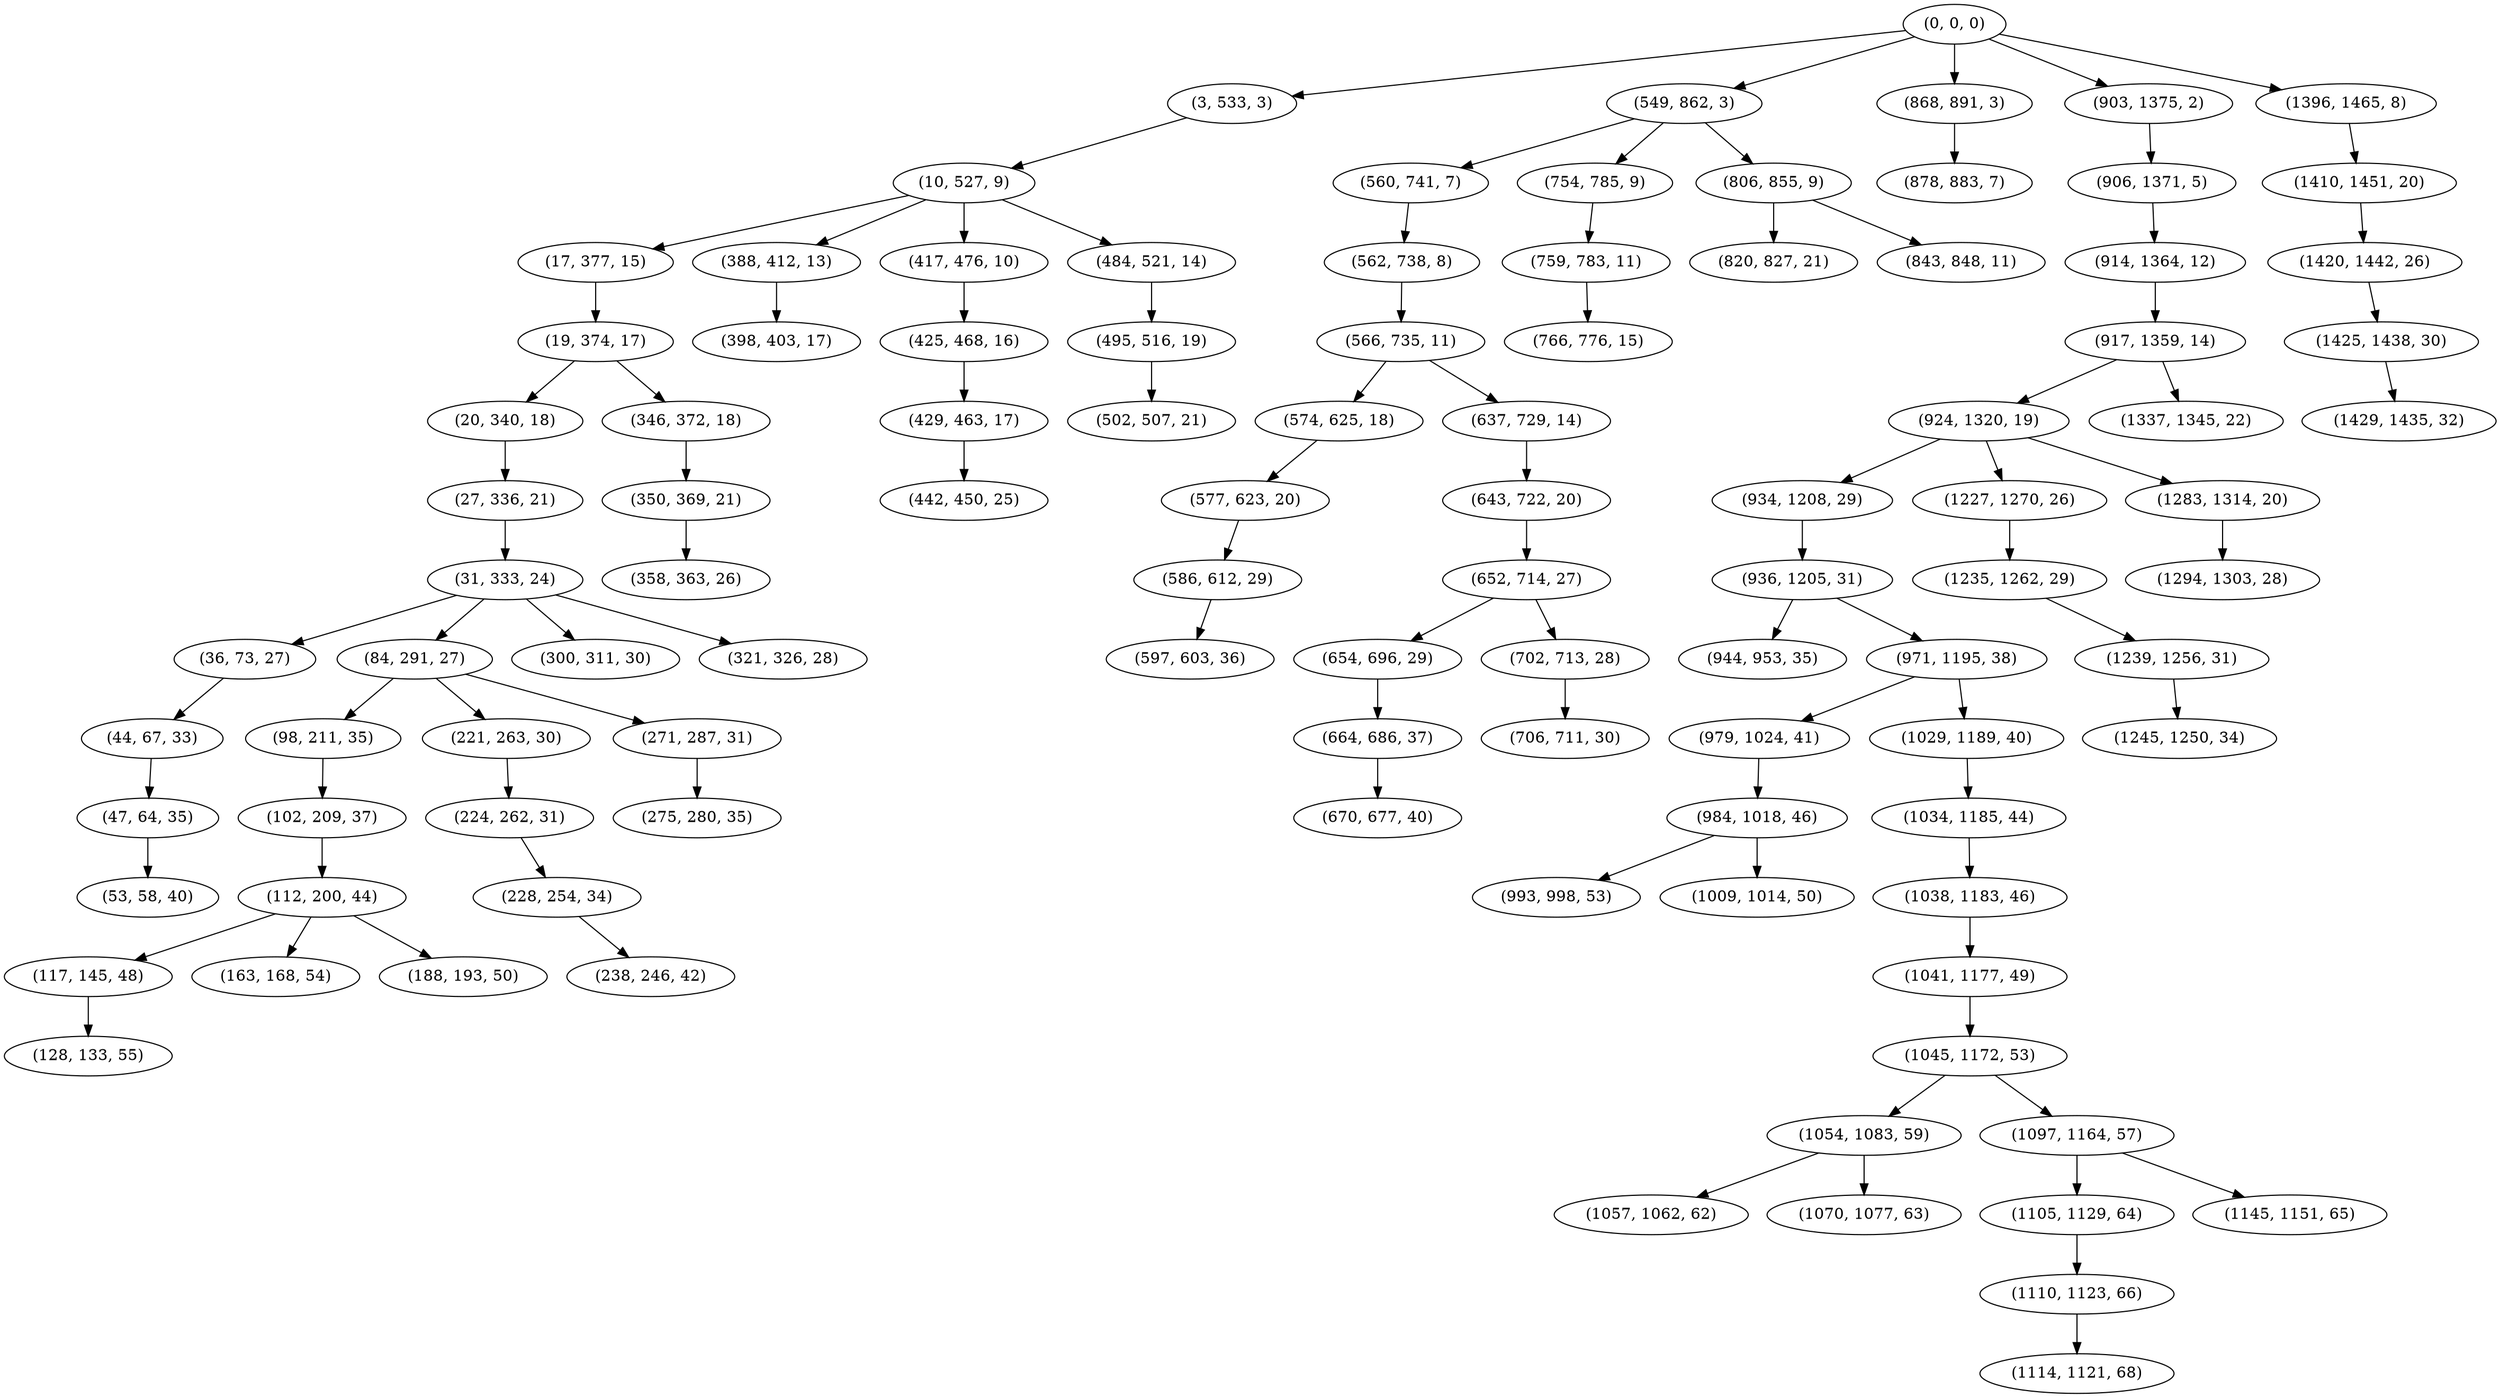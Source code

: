 digraph tree {
    "(0, 0, 0)";
    "(3, 533, 3)";
    "(10, 527, 9)";
    "(17, 377, 15)";
    "(19, 374, 17)";
    "(20, 340, 18)";
    "(27, 336, 21)";
    "(31, 333, 24)";
    "(36, 73, 27)";
    "(44, 67, 33)";
    "(47, 64, 35)";
    "(53, 58, 40)";
    "(84, 291, 27)";
    "(98, 211, 35)";
    "(102, 209, 37)";
    "(112, 200, 44)";
    "(117, 145, 48)";
    "(128, 133, 55)";
    "(163, 168, 54)";
    "(188, 193, 50)";
    "(221, 263, 30)";
    "(224, 262, 31)";
    "(228, 254, 34)";
    "(238, 246, 42)";
    "(271, 287, 31)";
    "(275, 280, 35)";
    "(300, 311, 30)";
    "(321, 326, 28)";
    "(346, 372, 18)";
    "(350, 369, 21)";
    "(358, 363, 26)";
    "(388, 412, 13)";
    "(398, 403, 17)";
    "(417, 476, 10)";
    "(425, 468, 16)";
    "(429, 463, 17)";
    "(442, 450, 25)";
    "(484, 521, 14)";
    "(495, 516, 19)";
    "(502, 507, 21)";
    "(549, 862, 3)";
    "(560, 741, 7)";
    "(562, 738, 8)";
    "(566, 735, 11)";
    "(574, 625, 18)";
    "(577, 623, 20)";
    "(586, 612, 29)";
    "(597, 603, 36)";
    "(637, 729, 14)";
    "(643, 722, 20)";
    "(652, 714, 27)";
    "(654, 696, 29)";
    "(664, 686, 37)";
    "(670, 677, 40)";
    "(702, 713, 28)";
    "(706, 711, 30)";
    "(754, 785, 9)";
    "(759, 783, 11)";
    "(766, 776, 15)";
    "(806, 855, 9)";
    "(820, 827, 21)";
    "(843, 848, 11)";
    "(868, 891, 3)";
    "(878, 883, 7)";
    "(903, 1375, 2)";
    "(906, 1371, 5)";
    "(914, 1364, 12)";
    "(917, 1359, 14)";
    "(924, 1320, 19)";
    "(934, 1208, 29)";
    "(936, 1205, 31)";
    "(944, 953, 35)";
    "(971, 1195, 38)";
    "(979, 1024, 41)";
    "(984, 1018, 46)";
    "(993, 998, 53)";
    "(1009, 1014, 50)";
    "(1029, 1189, 40)";
    "(1034, 1185, 44)";
    "(1038, 1183, 46)";
    "(1041, 1177, 49)";
    "(1045, 1172, 53)";
    "(1054, 1083, 59)";
    "(1057, 1062, 62)";
    "(1070, 1077, 63)";
    "(1097, 1164, 57)";
    "(1105, 1129, 64)";
    "(1110, 1123, 66)";
    "(1114, 1121, 68)";
    "(1145, 1151, 65)";
    "(1227, 1270, 26)";
    "(1235, 1262, 29)";
    "(1239, 1256, 31)";
    "(1245, 1250, 34)";
    "(1283, 1314, 20)";
    "(1294, 1303, 28)";
    "(1337, 1345, 22)";
    "(1396, 1465, 8)";
    "(1410, 1451, 20)";
    "(1420, 1442, 26)";
    "(1425, 1438, 30)";
    "(1429, 1435, 32)";
    "(0, 0, 0)" -> "(3, 533, 3)";
    "(0, 0, 0)" -> "(549, 862, 3)";
    "(0, 0, 0)" -> "(868, 891, 3)";
    "(0, 0, 0)" -> "(903, 1375, 2)";
    "(0, 0, 0)" -> "(1396, 1465, 8)";
    "(3, 533, 3)" -> "(10, 527, 9)";
    "(10, 527, 9)" -> "(17, 377, 15)";
    "(10, 527, 9)" -> "(388, 412, 13)";
    "(10, 527, 9)" -> "(417, 476, 10)";
    "(10, 527, 9)" -> "(484, 521, 14)";
    "(17, 377, 15)" -> "(19, 374, 17)";
    "(19, 374, 17)" -> "(20, 340, 18)";
    "(19, 374, 17)" -> "(346, 372, 18)";
    "(20, 340, 18)" -> "(27, 336, 21)";
    "(27, 336, 21)" -> "(31, 333, 24)";
    "(31, 333, 24)" -> "(36, 73, 27)";
    "(31, 333, 24)" -> "(84, 291, 27)";
    "(31, 333, 24)" -> "(300, 311, 30)";
    "(31, 333, 24)" -> "(321, 326, 28)";
    "(36, 73, 27)" -> "(44, 67, 33)";
    "(44, 67, 33)" -> "(47, 64, 35)";
    "(47, 64, 35)" -> "(53, 58, 40)";
    "(84, 291, 27)" -> "(98, 211, 35)";
    "(84, 291, 27)" -> "(221, 263, 30)";
    "(84, 291, 27)" -> "(271, 287, 31)";
    "(98, 211, 35)" -> "(102, 209, 37)";
    "(102, 209, 37)" -> "(112, 200, 44)";
    "(112, 200, 44)" -> "(117, 145, 48)";
    "(112, 200, 44)" -> "(163, 168, 54)";
    "(112, 200, 44)" -> "(188, 193, 50)";
    "(117, 145, 48)" -> "(128, 133, 55)";
    "(221, 263, 30)" -> "(224, 262, 31)";
    "(224, 262, 31)" -> "(228, 254, 34)";
    "(228, 254, 34)" -> "(238, 246, 42)";
    "(271, 287, 31)" -> "(275, 280, 35)";
    "(346, 372, 18)" -> "(350, 369, 21)";
    "(350, 369, 21)" -> "(358, 363, 26)";
    "(388, 412, 13)" -> "(398, 403, 17)";
    "(417, 476, 10)" -> "(425, 468, 16)";
    "(425, 468, 16)" -> "(429, 463, 17)";
    "(429, 463, 17)" -> "(442, 450, 25)";
    "(484, 521, 14)" -> "(495, 516, 19)";
    "(495, 516, 19)" -> "(502, 507, 21)";
    "(549, 862, 3)" -> "(560, 741, 7)";
    "(549, 862, 3)" -> "(754, 785, 9)";
    "(549, 862, 3)" -> "(806, 855, 9)";
    "(560, 741, 7)" -> "(562, 738, 8)";
    "(562, 738, 8)" -> "(566, 735, 11)";
    "(566, 735, 11)" -> "(574, 625, 18)";
    "(566, 735, 11)" -> "(637, 729, 14)";
    "(574, 625, 18)" -> "(577, 623, 20)";
    "(577, 623, 20)" -> "(586, 612, 29)";
    "(586, 612, 29)" -> "(597, 603, 36)";
    "(637, 729, 14)" -> "(643, 722, 20)";
    "(643, 722, 20)" -> "(652, 714, 27)";
    "(652, 714, 27)" -> "(654, 696, 29)";
    "(652, 714, 27)" -> "(702, 713, 28)";
    "(654, 696, 29)" -> "(664, 686, 37)";
    "(664, 686, 37)" -> "(670, 677, 40)";
    "(702, 713, 28)" -> "(706, 711, 30)";
    "(754, 785, 9)" -> "(759, 783, 11)";
    "(759, 783, 11)" -> "(766, 776, 15)";
    "(806, 855, 9)" -> "(820, 827, 21)";
    "(806, 855, 9)" -> "(843, 848, 11)";
    "(868, 891, 3)" -> "(878, 883, 7)";
    "(903, 1375, 2)" -> "(906, 1371, 5)";
    "(906, 1371, 5)" -> "(914, 1364, 12)";
    "(914, 1364, 12)" -> "(917, 1359, 14)";
    "(917, 1359, 14)" -> "(924, 1320, 19)";
    "(917, 1359, 14)" -> "(1337, 1345, 22)";
    "(924, 1320, 19)" -> "(934, 1208, 29)";
    "(924, 1320, 19)" -> "(1227, 1270, 26)";
    "(924, 1320, 19)" -> "(1283, 1314, 20)";
    "(934, 1208, 29)" -> "(936, 1205, 31)";
    "(936, 1205, 31)" -> "(944, 953, 35)";
    "(936, 1205, 31)" -> "(971, 1195, 38)";
    "(971, 1195, 38)" -> "(979, 1024, 41)";
    "(971, 1195, 38)" -> "(1029, 1189, 40)";
    "(979, 1024, 41)" -> "(984, 1018, 46)";
    "(984, 1018, 46)" -> "(993, 998, 53)";
    "(984, 1018, 46)" -> "(1009, 1014, 50)";
    "(1029, 1189, 40)" -> "(1034, 1185, 44)";
    "(1034, 1185, 44)" -> "(1038, 1183, 46)";
    "(1038, 1183, 46)" -> "(1041, 1177, 49)";
    "(1041, 1177, 49)" -> "(1045, 1172, 53)";
    "(1045, 1172, 53)" -> "(1054, 1083, 59)";
    "(1045, 1172, 53)" -> "(1097, 1164, 57)";
    "(1054, 1083, 59)" -> "(1057, 1062, 62)";
    "(1054, 1083, 59)" -> "(1070, 1077, 63)";
    "(1097, 1164, 57)" -> "(1105, 1129, 64)";
    "(1097, 1164, 57)" -> "(1145, 1151, 65)";
    "(1105, 1129, 64)" -> "(1110, 1123, 66)";
    "(1110, 1123, 66)" -> "(1114, 1121, 68)";
    "(1227, 1270, 26)" -> "(1235, 1262, 29)";
    "(1235, 1262, 29)" -> "(1239, 1256, 31)";
    "(1239, 1256, 31)" -> "(1245, 1250, 34)";
    "(1283, 1314, 20)" -> "(1294, 1303, 28)";
    "(1396, 1465, 8)" -> "(1410, 1451, 20)";
    "(1410, 1451, 20)" -> "(1420, 1442, 26)";
    "(1420, 1442, 26)" -> "(1425, 1438, 30)";
    "(1425, 1438, 30)" -> "(1429, 1435, 32)";
}
